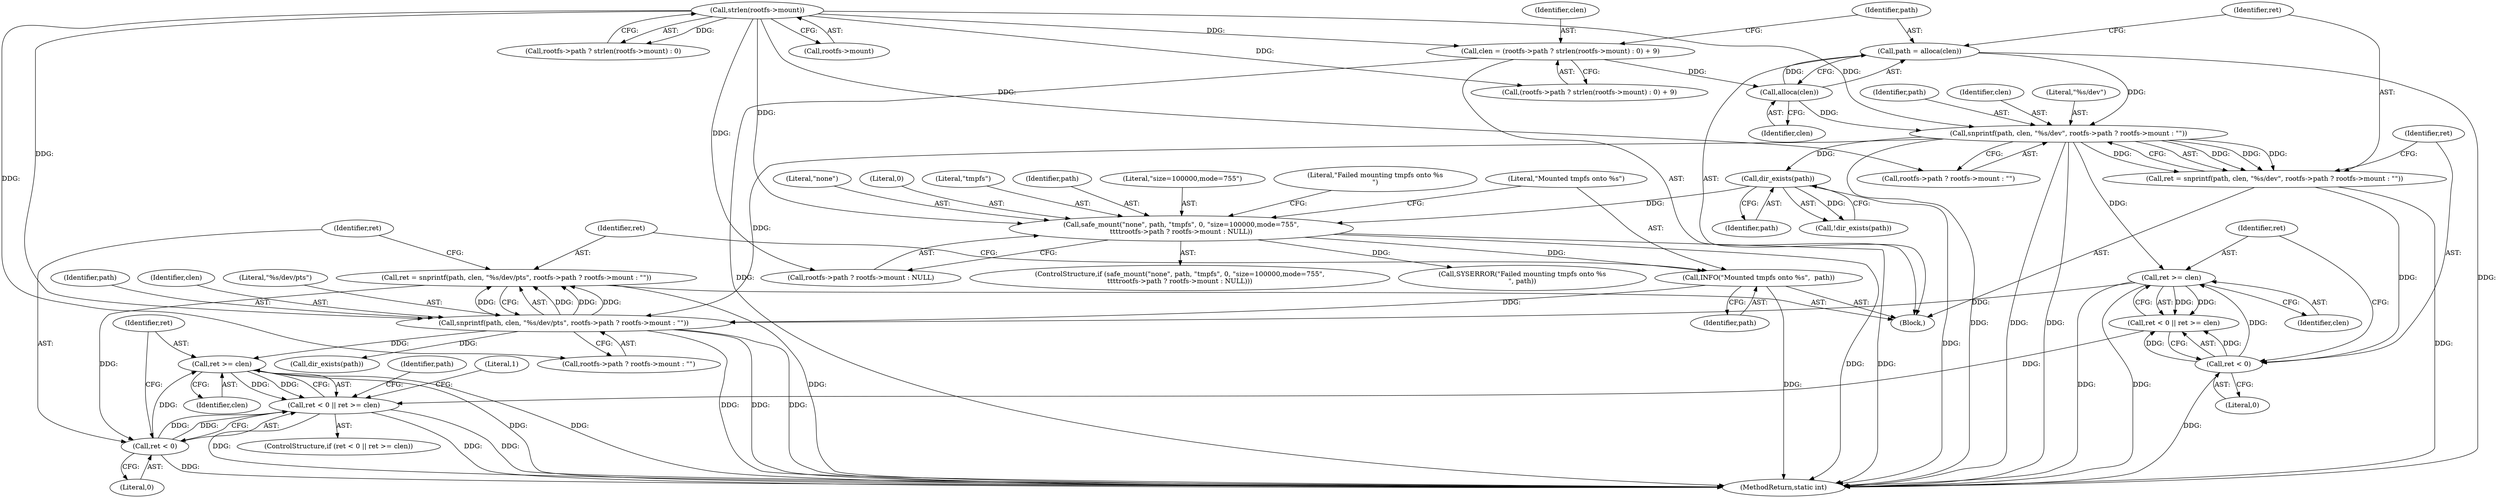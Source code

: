 digraph "0_lxc_592fd47a6245508b79fe6ac819fe6d3b2c1289be_4@API" {
"1000189" [label="(Call,ret = snprintf(path, clen, \"%s/dev/pts\", rootfs->path ? rootfs->mount : \"\"))"];
"1000191" [label="(Call,snprintf(path, clen, \"%s/dev/pts\", rootfs->path ? rootfs->mount : \"\"))"];
"1000186" [label="(Call,INFO(\"Mounted tmpfs onto %s\",  path))"];
"1000166" [label="(Call,safe_mount(\"none\", path, \"tmpfs\", 0, \"size=100000,mode=755\",\n\t\t\t\trootfs->path ? rootfs->mount : NULL))"];
"1000156" [label="(Call,dir_exists(path))"];
"1000131" [label="(Call,snprintf(path, clen, \"%s/dev\", rootfs->path ? rootfs->mount : \"\"))"];
"1000125" [label="(Call,path = alloca(clen))"];
"1000127" [label="(Call,alloca(clen))"];
"1000112" [label="(Call,clen = (rootfs->path ? strlen(rootfs->mount) : 0) + 9)"];
"1000119" [label="(Call,strlen(rootfs->mount))"];
"1000148" [label="(Call,ret >= clen)"];
"1000145" [label="(Call,ret < 0)"];
"1000129" [label="(Call,ret = snprintf(path, clen, \"%s/dev\", rootfs->path ? rootfs->mount : \"\"))"];
"1000205" [label="(Call,ret < 0)"];
"1000204" [label="(Call,ret < 0 || ret >= clen)"];
"1000208" [label="(Call,ret >= clen)"];
"1000157" [label="(Identifier,path)"];
"1000190" [label="(Identifier,ret)"];
"1000188" [label="(Identifier,path)"];
"1000170" [label="(Literal,0)"];
"1000127" [label="(Call,alloca(clen))"];
"1000112" [label="(Call,clen = (rootfs->path ? strlen(rootfs->mount) : 0) + 9)"];
"1000192" [label="(Identifier,path)"];
"1000155" [label="(Call,!dir_exists(path))"];
"1000209" [label="(Identifier,ret)"];
"1000187" [label="(Literal,\"Mounted tmpfs onto %s\")"];
"1000148" [label="(Call,ret >= clen)"];
"1000129" [label="(Call,ret = snprintf(path, clen, \"%s/dev\", rootfs->path ? rootfs->mount : \"\"))"];
"1000144" [label="(Call,ret < 0 || ret >= clen)"];
"1000193" [label="(Identifier,clen)"];
"1000126" [label="(Identifier,path)"];
"1000114" [label="(Call,(rootfs->path ? strlen(rootfs->mount) : 0) + 9)"];
"1000205" [label="(Call,ret < 0)"];
"1000194" [label="(Literal,\"%s/dev/pts\")"];
"1000186" [label="(Call,INFO(\"Mounted tmpfs onto %s\",  path))"];
"1000125" [label="(Call,path = alloca(clen))"];
"1000207" [label="(Literal,0)"];
"1000113" [label="(Identifier,clen)"];
"1000169" [label="(Literal,\"tmpfs\")"];
"1000181" [label="(Call,SYSERROR(\"Failed mounting tmpfs onto %s\n\", path))"];
"1000208" [label="(Call,ret >= clen)"];
"1000206" [label="(Identifier,ret)"];
"1000119" [label="(Call,strlen(rootfs->mount))"];
"1000133" [label="(Identifier,clen)"];
"1000134" [label="(Literal,\"%s/dev\")"];
"1000166" [label="(Call,safe_mount(\"none\", path, \"tmpfs\", 0, \"size=100000,mode=755\",\n\t\t\t\trootfs->path ? rootfs->mount : NULL))"];
"1000168" [label="(Identifier,path)"];
"1000189" [label="(Call,ret = snprintf(path, clen, \"%s/dev/pts\", rootfs->path ? rootfs->mount : \"\"))"];
"1000115" [label="(Call,rootfs->path ? strlen(rootfs->mount) : 0)"];
"1000128" [label="(Identifier,clen)"];
"1000135" [label="(Call,rootfs->path ? rootfs->mount : \"\")"];
"1000217" [label="(Identifier,path)"];
"1000204" [label="(Call,ret < 0 || ret >= clen)"];
"1000172" [label="(Call,rootfs->path ? rootfs->mount : NULL)"];
"1000203" [label="(ControlStructure,if (ret < 0 || ret >= clen))"];
"1000146" [label="(Identifier,ret)"];
"1000165" [label="(ControlStructure,if (safe_mount(\"none\", path, \"tmpfs\", 0, \"size=100000,mode=755\",\n\t\t\t\trootfs->path ? rootfs->mount : NULL)))"];
"1000195" [label="(Call,rootfs->path ? rootfs->mount : \"\")"];
"1000210" [label="(Identifier,clen)"];
"1000171" [label="(Literal,\"size=100000,mode=755\")"];
"1000120" [label="(Call,rootfs->mount)"];
"1000182" [label="(Literal,\"Failed mounting tmpfs onto %s\n\")"];
"1000150" [label="(Identifier,clen)"];
"1000106" [label="(Block,)"];
"1000156" [label="(Call,dir_exists(path))"];
"1000167" [label="(Literal,\"none\")"];
"1000145" [label="(Call,ret < 0)"];
"1000191" [label="(Call,snprintf(path, clen, \"%s/dev/pts\", rootfs->path ? rootfs->mount : \"\"))"];
"1000147" [label="(Literal,0)"];
"1000132" [label="(Identifier,path)"];
"1000216" [label="(Call,dir_exists(path))"];
"1000130" [label="(Identifier,ret)"];
"1000149" [label="(Identifier,ret)"];
"1000213" [label="(Literal,1)"];
"1000244" [label="(MethodReturn,static int)"];
"1000131" [label="(Call,snprintf(path, clen, \"%s/dev\", rootfs->path ? rootfs->mount : \"\"))"];
"1000189" -> "1000106"  [label="AST: "];
"1000189" -> "1000191"  [label="CFG: "];
"1000190" -> "1000189"  [label="AST: "];
"1000191" -> "1000189"  [label="AST: "];
"1000206" -> "1000189"  [label="CFG: "];
"1000189" -> "1000244"  [label="DDG: "];
"1000191" -> "1000189"  [label="DDG: "];
"1000191" -> "1000189"  [label="DDG: "];
"1000191" -> "1000189"  [label="DDG: "];
"1000191" -> "1000189"  [label="DDG: "];
"1000189" -> "1000205"  [label="DDG: "];
"1000191" -> "1000195"  [label="CFG: "];
"1000192" -> "1000191"  [label="AST: "];
"1000193" -> "1000191"  [label="AST: "];
"1000194" -> "1000191"  [label="AST: "];
"1000195" -> "1000191"  [label="AST: "];
"1000191" -> "1000244"  [label="DDG: "];
"1000191" -> "1000244"  [label="DDG: "];
"1000191" -> "1000244"  [label="DDG: "];
"1000186" -> "1000191"  [label="DDG: "];
"1000131" -> "1000191"  [label="DDG: "];
"1000148" -> "1000191"  [label="DDG: "];
"1000119" -> "1000191"  [label="DDG: "];
"1000191" -> "1000208"  [label="DDG: "];
"1000191" -> "1000216"  [label="DDG: "];
"1000186" -> "1000106"  [label="AST: "];
"1000186" -> "1000188"  [label="CFG: "];
"1000187" -> "1000186"  [label="AST: "];
"1000188" -> "1000186"  [label="AST: "];
"1000190" -> "1000186"  [label="CFG: "];
"1000186" -> "1000244"  [label="DDG: "];
"1000166" -> "1000186"  [label="DDG: "];
"1000166" -> "1000165"  [label="AST: "];
"1000166" -> "1000172"  [label="CFG: "];
"1000167" -> "1000166"  [label="AST: "];
"1000168" -> "1000166"  [label="AST: "];
"1000169" -> "1000166"  [label="AST: "];
"1000170" -> "1000166"  [label="AST: "];
"1000171" -> "1000166"  [label="AST: "];
"1000172" -> "1000166"  [label="AST: "];
"1000182" -> "1000166"  [label="CFG: "];
"1000187" -> "1000166"  [label="CFG: "];
"1000166" -> "1000244"  [label="DDG: "];
"1000166" -> "1000244"  [label="DDG: "];
"1000156" -> "1000166"  [label="DDG: "];
"1000119" -> "1000166"  [label="DDG: "];
"1000166" -> "1000181"  [label="DDG: "];
"1000156" -> "1000155"  [label="AST: "];
"1000156" -> "1000157"  [label="CFG: "];
"1000157" -> "1000156"  [label="AST: "];
"1000155" -> "1000156"  [label="CFG: "];
"1000156" -> "1000244"  [label="DDG: "];
"1000156" -> "1000155"  [label="DDG: "];
"1000131" -> "1000156"  [label="DDG: "];
"1000131" -> "1000129"  [label="AST: "];
"1000131" -> "1000135"  [label="CFG: "];
"1000132" -> "1000131"  [label="AST: "];
"1000133" -> "1000131"  [label="AST: "];
"1000134" -> "1000131"  [label="AST: "];
"1000135" -> "1000131"  [label="AST: "];
"1000129" -> "1000131"  [label="CFG: "];
"1000131" -> "1000244"  [label="DDG: "];
"1000131" -> "1000244"  [label="DDG: "];
"1000131" -> "1000244"  [label="DDG: "];
"1000131" -> "1000129"  [label="DDG: "];
"1000131" -> "1000129"  [label="DDG: "];
"1000131" -> "1000129"  [label="DDG: "];
"1000131" -> "1000129"  [label="DDG: "];
"1000125" -> "1000131"  [label="DDG: "];
"1000127" -> "1000131"  [label="DDG: "];
"1000119" -> "1000131"  [label="DDG: "];
"1000131" -> "1000148"  [label="DDG: "];
"1000125" -> "1000106"  [label="AST: "];
"1000125" -> "1000127"  [label="CFG: "];
"1000126" -> "1000125"  [label="AST: "];
"1000127" -> "1000125"  [label="AST: "];
"1000130" -> "1000125"  [label="CFG: "];
"1000125" -> "1000244"  [label="DDG: "];
"1000127" -> "1000125"  [label="DDG: "];
"1000127" -> "1000128"  [label="CFG: "];
"1000128" -> "1000127"  [label="AST: "];
"1000112" -> "1000127"  [label="DDG: "];
"1000112" -> "1000106"  [label="AST: "];
"1000112" -> "1000114"  [label="CFG: "];
"1000113" -> "1000112"  [label="AST: "];
"1000114" -> "1000112"  [label="AST: "];
"1000126" -> "1000112"  [label="CFG: "];
"1000112" -> "1000244"  [label="DDG: "];
"1000119" -> "1000112"  [label="DDG: "];
"1000119" -> "1000115"  [label="AST: "];
"1000119" -> "1000120"  [label="CFG: "];
"1000120" -> "1000119"  [label="AST: "];
"1000115" -> "1000119"  [label="CFG: "];
"1000119" -> "1000114"  [label="DDG: "];
"1000119" -> "1000115"  [label="DDG: "];
"1000119" -> "1000135"  [label="DDG: "];
"1000119" -> "1000172"  [label="DDG: "];
"1000119" -> "1000195"  [label="DDG: "];
"1000148" -> "1000144"  [label="AST: "];
"1000148" -> "1000150"  [label="CFG: "];
"1000149" -> "1000148"  [label="AST: "];
"1000150" -> "1000148"  [label="AST: "];
"1000144" -> "1000148"  [label="CFG: "];
"1000148" -> "1000244"  [label="DDG: "];
"1000148" -> "1000244"  [label="DDG: "];
"1000148" -> "1000144"  [label="DDG: "];
"1000148" -> "1000144"  [label="DDG: "];
"1000145" -> "1000148"  [label="DDG: "];
"1000145" -> "1000144"  [label="AST: "];
"1000145" -> "1000147"  [label="CFG: "];
"1000146" -> "1000145"  [label="AST: "];
"1000147" -> "1000145"  [label="AST: "];
"1000149" -> "1000145"  [label="CFG: "];
"1000144" -> "1000145"  [label="CFG: "];
"1000145" -> "1000244"  [label="DDG: "];
"1000145" -> "1000144"  [label="DDG: "];
"1000145" -> "1000144"  [label="DDG: "];
"1000129" -> "1000145"  [label="DDG: "];
"1000129" -> "1000106"  [label="AST: "];
"1000130" -> "1000129"  [label="AST: "];
"1000146" -> "1000129"  [label="CFG: "];
"1000129" -> "1000244"  [label="DDG: "];
"1000205" -> "1000204"  [label="AST: "];
"1000205" -> "1000207"  [label="CFG: "];
"1000206" -> "1000205"  [label="AST: "];
"1000207" -> "1000205"  [label="AST: "];
"1000209" -> "1000205"  [label="CFG: "];
"1000204" -> "1000205"  [label="CFG: "];
"1000205" -> "1000244"  [label="DDG: "];
"1000205" -> "1000204"  [label="DDG: "];
"1000205" -> "1000204"  [label="DDG: "];
"1000205" -> "1000208"  [label="DDG: "];
"1000204" -> "1000203"  [label="AST: "];
"1000204" -> "1000208"  [label="CFG: "];
"1000208" -> "1000204"  [label="AST: "];
"1000213" -> "1000204"  [label="CFG: "];
"1000217" -> "1000204"  [label="CFG: "];
"1000204" -> "1000244"  [label="DDG: "];
"1000204" -> "1000244"  [label="DDG: "];
"1000204" -> "1000244"  [label="DDG: "];
"1000208" -> "1000204"  [label="DDG: "];
"1000208" -> "1000204"  [label="DDG: "];
"1000144" -> "1000204"  [label="DDG: "];
"1000208" -> "1000210"  [label="CFG: "];
"1000209" -> "1000208"  [label="AST: "];
"1000210" -> "1000208"  [label="AST: "];
"1000208" -> "1000244"  [label="DDG: "];
"1000208" -> "1000244"  [label="DDG: "];
}

